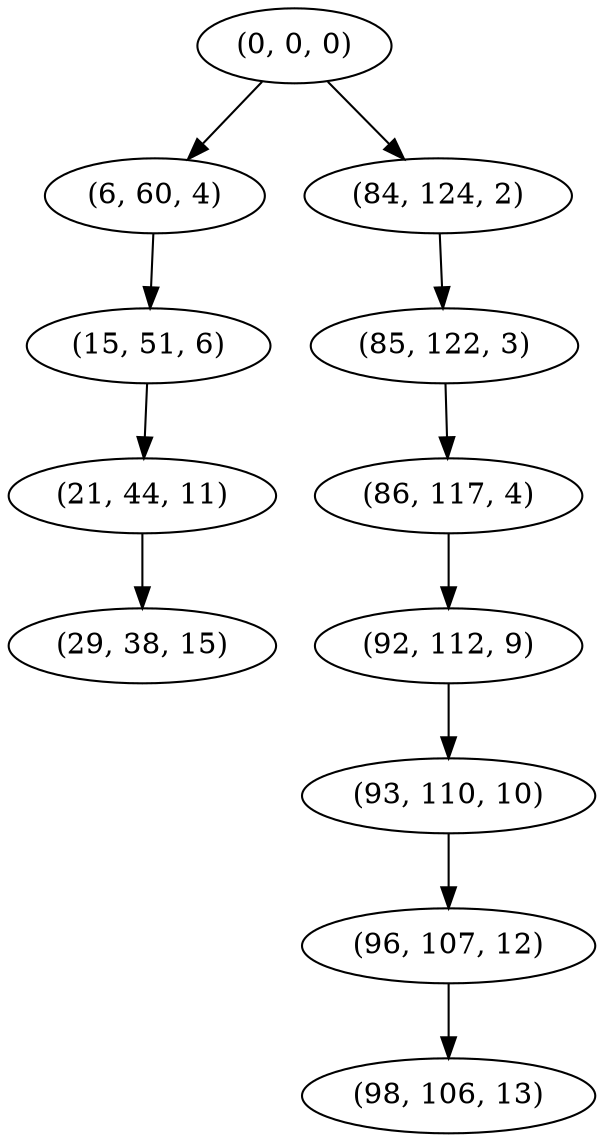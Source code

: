 digraph tree {
    "(0, 0, 0)";
    "(6, 60, 4)";
    "(15, 51, 6)";
    "(21, 44, 11)";
    "(29, 38, 15)";
    "(84, 124, 2)";
    "(85, 122, 3)";
    "(86, 117, 4)";
    "(92, 112, 9)";
    "(93, 110, 10)";
    "(96, 107, 12)";
    "(98, 106, 13)";
    "(0, 0, 0)" -> "(6, 60, 4)";
    "(0, 0, 0)" -> "(84, 124, 2)";
    "(6, 60, 4)" -> "(15, 51, 6)";
    "(15, 51, 6)" -> "(21, 44, 11)";
    "(21, 44, 11)" -> "(29, 38, 15)";
    "(84, 124, 2)" -> "(85, 122, 3)";
    "(85, 122, 3)" -> "(86, 117, 4)";
    "(86, 117, 4)" -> "(92, 112, 9)";
    "(92, 112, 9)" -> "(93, 110, 10)";
    "(93, 110, 10)" -> "(96, 107, 12)";
    "(96, 107, 12)" -> "(98, 106, 13)";
}
